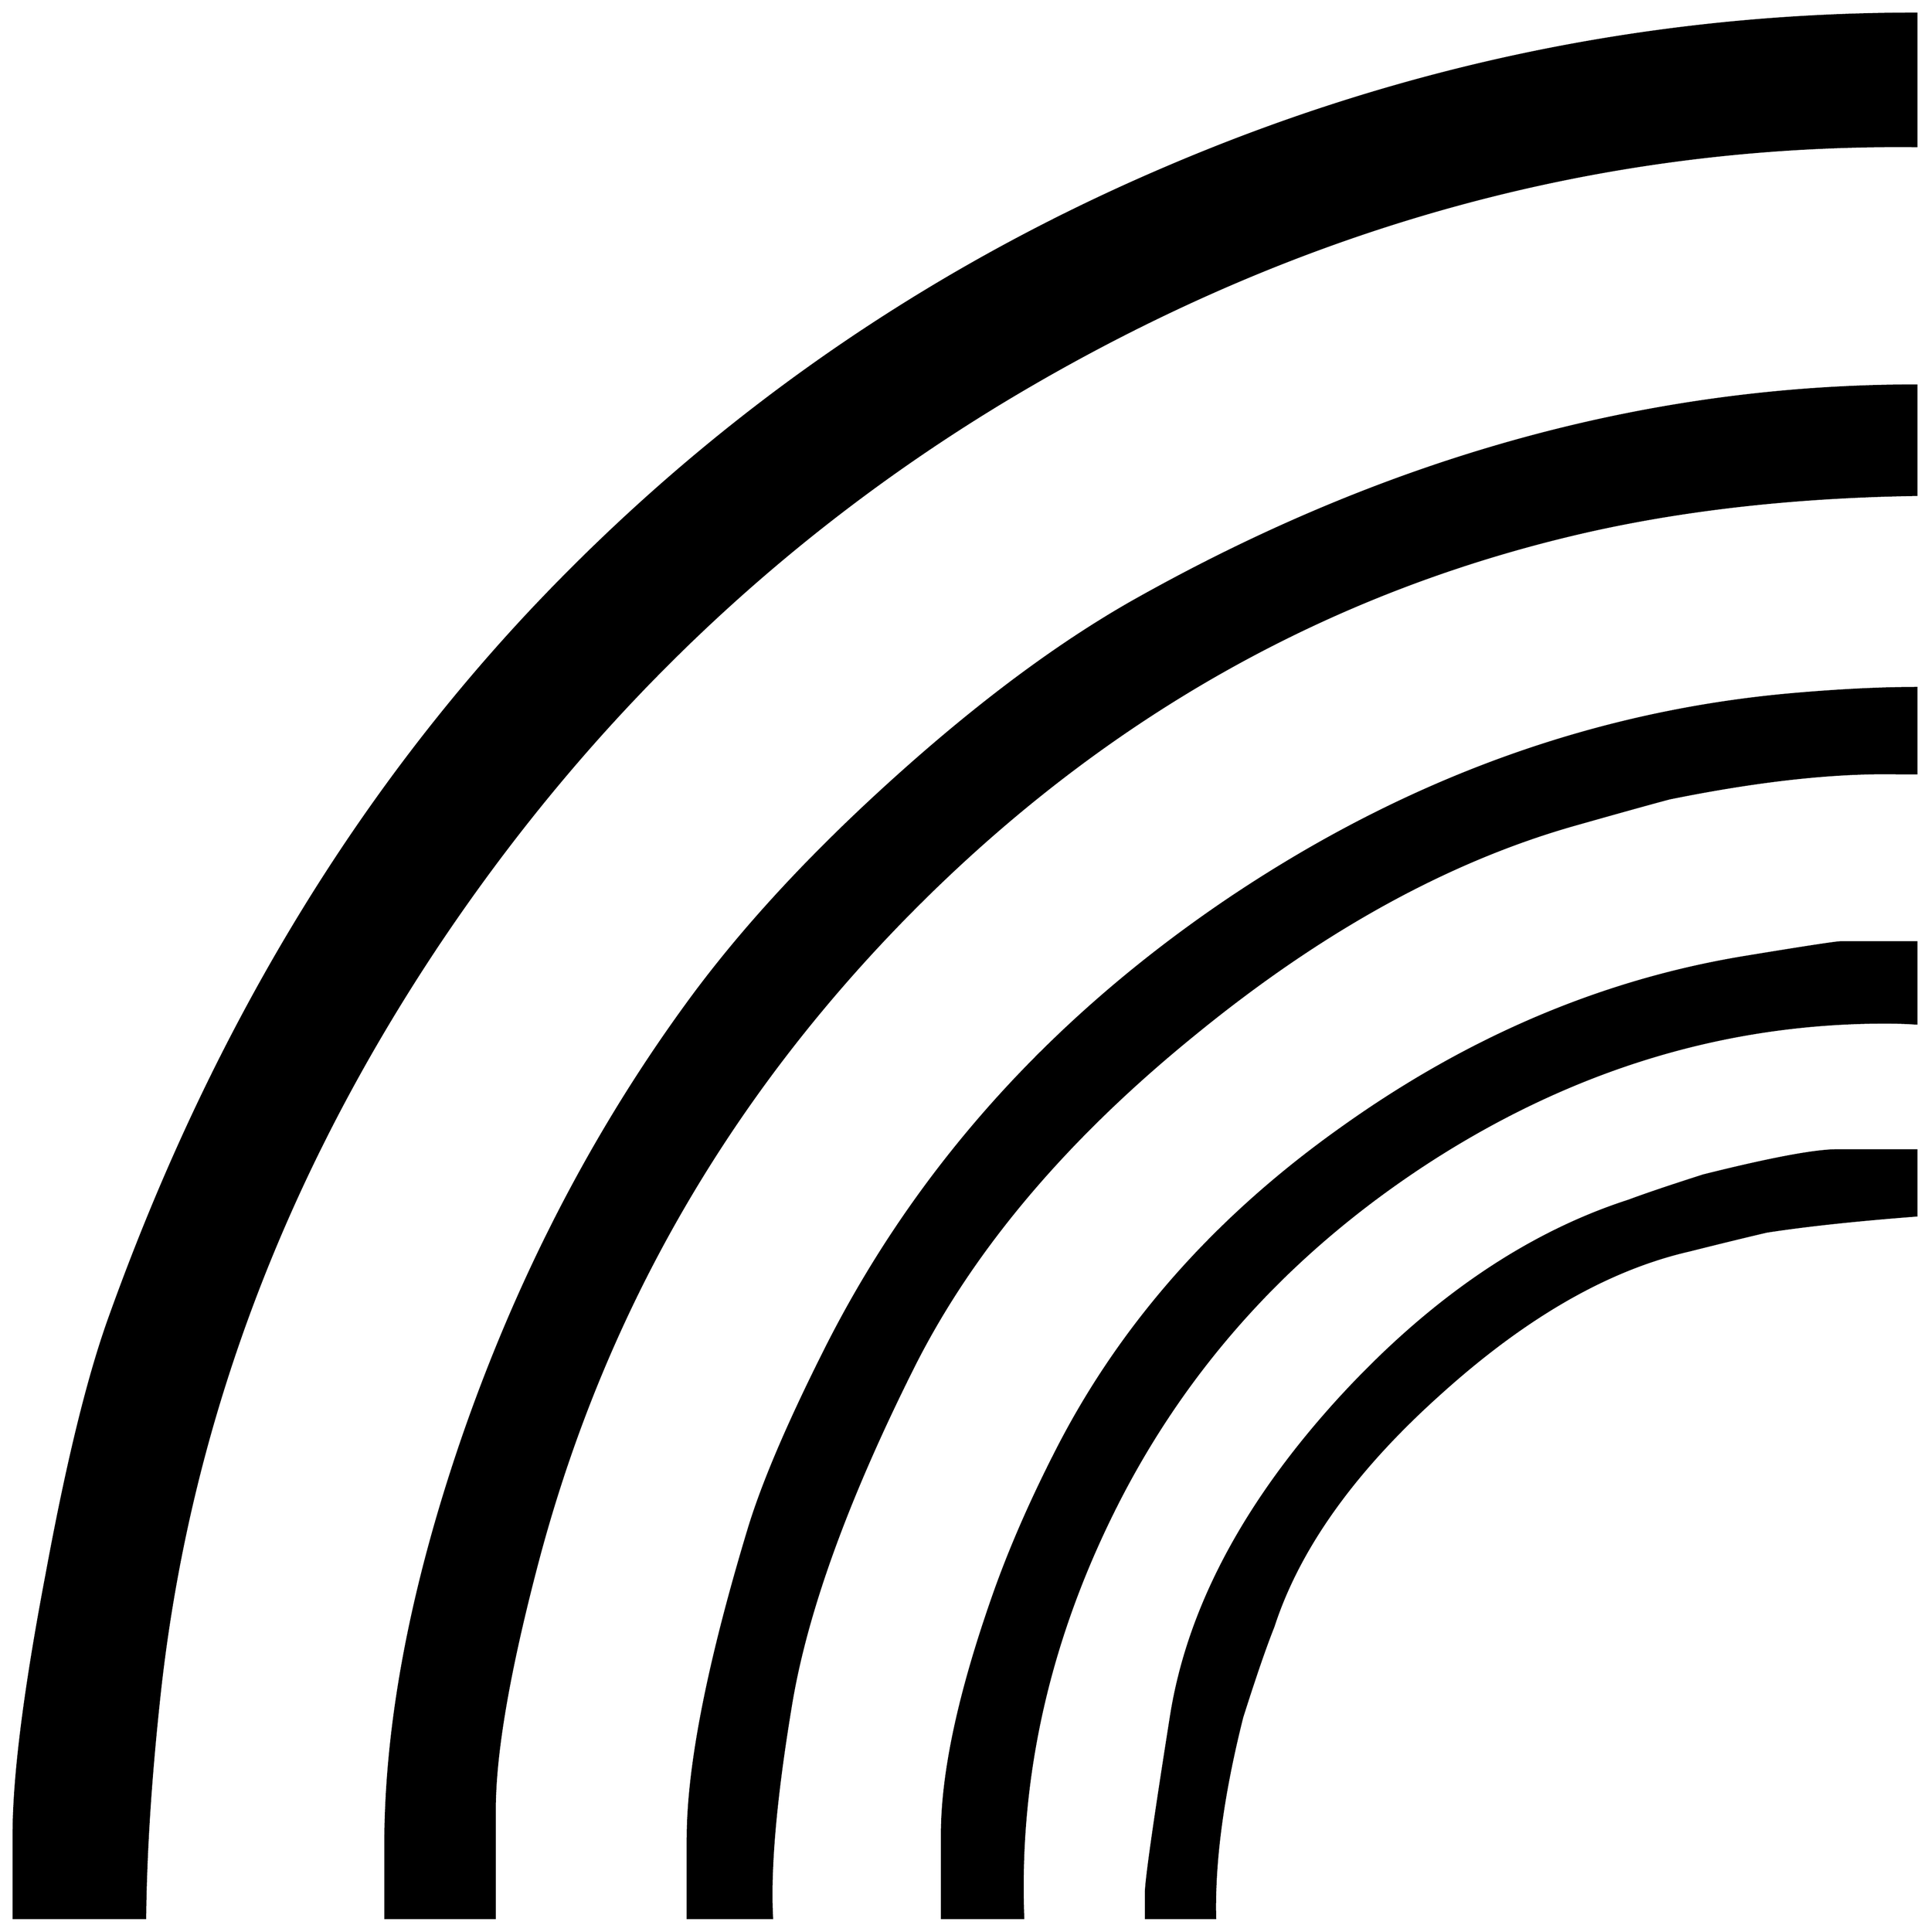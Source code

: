 


\begin{tikzpicture}[y=0.80pt, x=0.80pt, yscale=-1.0, xscale=1.0, inner sep=0pt, outer sep=0pt]
\begin{scope}[shift={(100.0,1711.0)},nonzero rule]
  \path[draw=.,fill=.,line width=1.600pt] (1976.0,-1403.0) ..
    controls (1661.333,-1406.333) and (1362.333,-1324.0) ..
    (1079.0,-1156.0) .. controls (849.0,-1019.333) and
    (657.667,-837.0) .. (505.0,-609.0) .. controls (349.667,-376.333)
    and (257.333,-129.333) .. (228.0,132.0) .. controls
    (218.667,216.667) and (213.667,292.667) .. (213.0,360.0) --
    (82.0,360.0) -- (82.0,277.0) .. controls (82.0,219.0) and
    (93.0,132.333) .. (115.0,17.0) .. controls (135.667,-95.0) and
    (156.667,-180.333) .. (178.0,-239.0) .. controls (277.333,-515.667)
    and (417.333,-750.0) .. (598.0,-942.0) .. controls
    (776.667,-1131.333) and (985.667,-1277.333) .. (1225.0,-1380.0) ..
    controls (1465.0,-1483.333) and (1715.333,-1535.0) ..
    (1976.0,-1535.0) -- (1976.0,-1403.0) --
    cycle(1976.0,-1056.0) .. controls (1848.0,-1054.0) and
    (1732.0,-1040.333) .. (1628.0,-1015.0) .. controls
    (1380.667,-955.0) and (1163.667,-831.0) .. (977.0,-643.0) ..
    controls (793.0,-457.667) and (668.333,-240.667) .. (603.0,8.0) ..
    controls (575.0,114.667) and (561.0,196.0) .. (561.0,252.0) --
    (561.0,360.0) -- (452.0,360.0) -- (452.0,288.0) .. controls
    (452.0,166.667) and (477.667,31.333) .. (529.0,-118.0) .. controls
    (584.333,-278.0) and (659.333,-422.667) .. (754.0,-552.0) ..
    controls (806.667,-624.0) and (874.333,-697.333) .. (957.0,-772.0)
    .. controls (1040.333,-847.333) and (1119.333,-906.333) ..
    (1194.0,-949.0) .. controls (1448.667,-1093.0) and
    (1709.333,-1165.0) .. (1976.0,-1165.0) -- (1976.0,-1056.0) --
    cycle(1976.0,-779.0) -- (1958.0,-779.0) .. controls
    (1894.667,-780.333) and (1818.667,-772.0) .. (1730.0,-754.0) ..
    controls (1710.0,-748.667) and (1680.0,-740.333) ..
    (1640.0,-729.0) .. controls (1512.667,-693.667) and
    (1385.0,-623.667) .. (1257.0,-519.0) .. controls
    (1129.0,-415.0) and (1035.667,-304.333) .. (977.0,-187.0) ..
    controls (911.667,-56.333) and (871.333,55.0) .. (856.0,147.0) ..
    controls (840.667,239.0) and (834.333,310.0) .. (837.0,360.0) --
    (753.0,360.0) -- (753.0,281.0) .. controls (753.0,209.667) and
    (773.0,107.667) .. (813.0,-25.0) .. controls (826.333,-69.667) and
    (851.0,-128.0) .. (887.0,-200.0) .. controls (976.333,-380.0)
    and (1109.667,-530.333) .. (1287.0,-651.0) .. controls
    (1465.0,-771.667) and (1654.0,-840.667) .. (1854.0,-858.0) ..
    controls (1900.0,-862.0) and (1940.667,-864.0) ..
    (1976.0,-864.0) -- (1976.0,-779.0) -- cycle(1976.0,-530.0)
    .. controls (1966.0,-530.667) and (1955.667,-531.0) ..
    (1945.0,-531.0) .. controls (1787.0,-531.0) and
    (1637.333,-486.0) .. (1496.0,-396.0) .. controls
    (1355.333,-306.0) and (1249.333,-189.667) .. (1178.0,-47.0) ..
    controls (1112.0,85.0) and (1081.667,220.667) .. (1087.0,360.0)
    -- (1006.0,360.0) -- (1006.0,277.0) .. controls
    (1006.0,214.333) and (1023.667,133.333) .. (1059.0,34.0) ..
    controls (1075.0,-10.667) and (1095.667,-57.667) ..
    (1121.0,-107.0) .. controls (1185.0,-231.667) and
    (1279.667,-338.333) .. (1405.0,-427.0) .. controls
    (1530.333,-516.333) and (1663.0,-572.667) .. (1803.0,-596.0) ..
    controls (1863.667,-606.0) and (1896.333,-611.0) ..
    (1901.0,-611.0) -- (1976.0,-611.0) -- (1976.0,-530.0) --
    cycle(1976.0,-339.0) .. controls (1915.333,-334.333) and
    (1865.667,-329.0) .. (1827.0,-323.0) .. controls
    (1809.667,-319.0) and (1783.667,-312.667) .. (1749.0,-304.0) ..
    controls (1668.333,-285.333) and (1585.667,-237.667) ..
    (1501.0,-161.0) .. controls (1416.333,-85.0) and (1361.333,-8.0)
    .. (1336.0,70.0) .. controls (1328.0,90.0) and
    (1317.667,120.0) .. (1305.0,160.0) .. controls (1285.667,236.667)
    and (1276.667,303.333) .. (1278.0,360.0) -- (1209.0,360.0) --
    (1209.0,335.0) .. controls (1209.0,323.0) and (1217.333,264.333)
    .. (1234.0,159.0) .. controls (1250.667,53.667) and
    (1305.333,-50.333) .. (1398.0,-153.0) .. controls
    (1489.333,-253.667) and (1586.667,-320.667) .. (1690.0,-354.0) ..
    controls (1706.0,-360.0) and (1730.667,-368.333) ..
    (1764.0,-379.0) .. controls (1830.667,-395.667) and
    (1875.0,-404.0) .. (1897.0,-404.0) -- (1976.0,-404.0) --
    (1976.0,-339.0) -- cycle;
\end{scope}

\end{tikzpicture}

